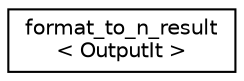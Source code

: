 digraph "Graphical Class Hierarchy"
{
  edge [fontname="Helvetica",fontsize="10",labelfontname="Helvetica",labelfontsize="10"];
  node [fontname="Helvetica",fontsize="10",shape=record];
  rankdir="LR";
  Node1 [label="format_to_n_result\l\< OutputIt \>",height=0.2,width=0.4,color="black", fillcolor="white", style="filled",URL="$structformat__to__n__result.html"];
}
